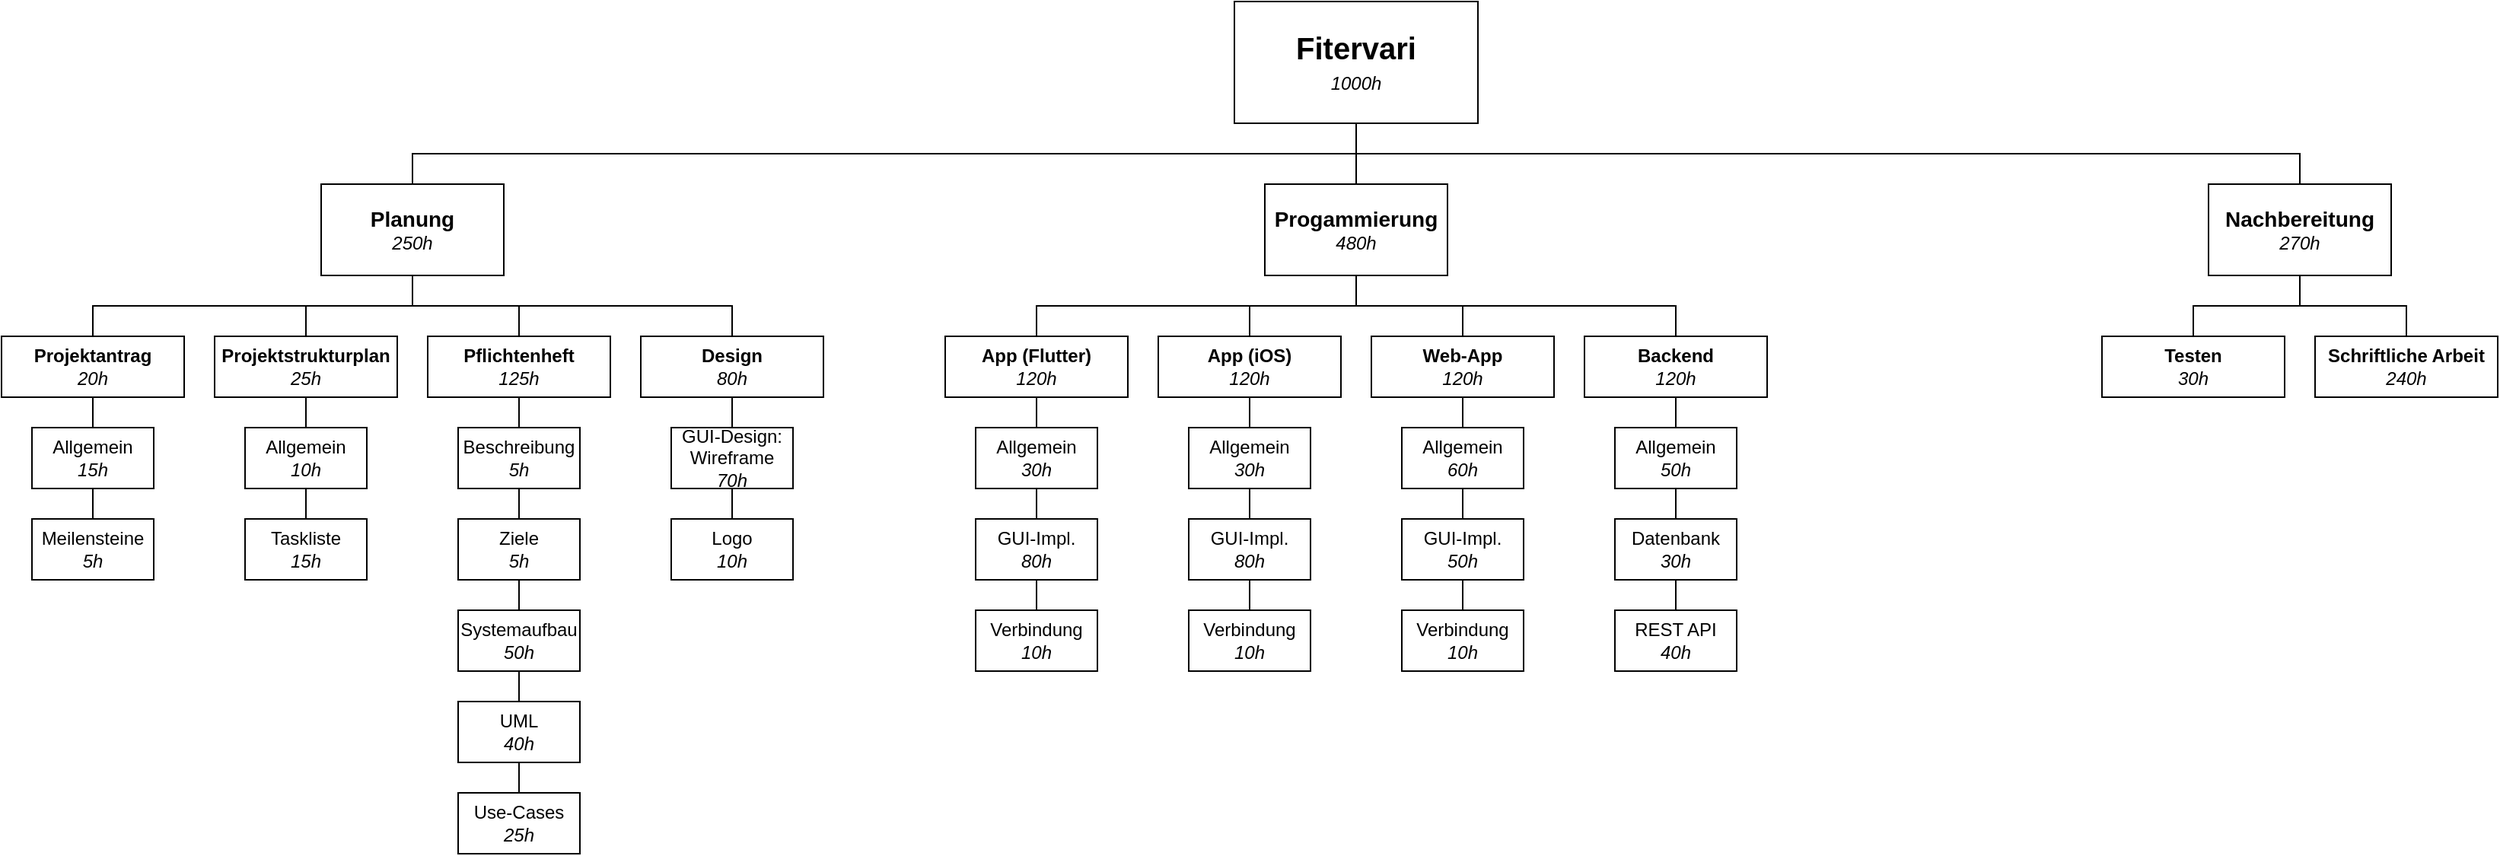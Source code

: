 <mxfile version="14.8.3" type="google"><diagram id="skAGfdwhyqqth4NwuzTC" name="Page-1"><mxGraphModel dx="2115" dy="655" grid="1" gridSize="10" guides="1" tooltips="1" connect="1" arrows="1" fold="1" page="0" pageScale="1" pageWidth="827" pageHeight="1169" math="0" shadow="0"><root><mxCell id="0"/><mxCell id="1" parent="0"/><mxCell id="gD9Qu-p184vlqVyI9aJP-77" style="edgeStyle=orthogonalEdgeStyle;rounded=0;orthogonalLoop=1;jettySize=auto;html=1;endArrow=none;endFill=0;" parent="1" source="gD9Qu-p184vlqVyI9aJP-6" target="gD9Qu-p184vlqVyI9aJP-16" edge="1"><mxGeometry relative="1" as="geometry"/></mxCell><mxCell id="gD9Qu-p184vlqVyI9aJP-114" style="edgeStyle=orthogonalEdgeStyle;rounded=0;orthogonalLoop=1;jettySize=auto;html=1;endArrow=none;endFill=0;" parent="1" source="gD9Qu-p184vlqVyI9aJP-6" target="gD9Qu-p184vlqVyI9aJP-60" edge="1"><mxGeometry relative="1" as="geometry"><Array as="points"><mxPoint x="460" y="160"/><mxPoint x="1080" y="160"/></Array></mxGeometry></mxCell><mxCell id="gD9Qu-p184vlqVyI9aJP-115" style="edgeStyle=orthogonalEdgeStyle;rounded=0;orthogonalLoop=1;jettySize=auto;html=1;endArrow=none;endFill=0;" parent="1" source="gD9Qu-p184vlqVyI9aJP-6" target="gD9Qu-p184vlqVyI9aJP-11" edge="1"><mxGeometry relative="1" as="geometry"><Array as="points"><mxPoint x="460" y="160"/><mxPoint x="-160" y="160"/></Array></mxGeometry></mxCell><mxCell id="gD9Qu-p184vlqVyI9aJP-6" value="&lt;span style=&quot;font-size: 20px&quot;&gt;Fitervari&lt;/span&gt;&lt;br style=&quot;font-size: 16px&quot;&gt;&lt;span style=&quot;font-weight: normal&quot;&gt;&lt;i&gt;&lt;font style=&quot;font-size: 12px&quot;&gt;1000h&lt;/font&gt;&lt;/i&gt;&lt;/span&gt;" style="rounded=0;whiteSpace=wrap;html=1;fontStyle=1;fontSize=16;" parent="1" vertex="1"><mxGeometry x="380" y="60" width="160" height="80" as="geometry"/></mxCell><mxCell id="g8_PnkC0aQA7dOQbfS48-27" style="edgeStyle=orthogonalEdgeStyle;rounded=0;orthogonalLoop=1;jettySize=auto;html=1;endArrow=none;endFill=0;" parent="1" source="gD9Qu-p184vlqVyI9aJP-11" target="gD9Qu-p184vlqVyI9aJP-23" edge="1"><mxGeometry relative="1" as="geometry"><Array as="points"><mxPoint x="-160" y="260"/><mxPoint x="-370" y="260"/></Array></mxGeometry></mxCell><mxCell id="g8_PnkC0aQA7dOQbfS48-28" style="edgeStyle=orthogonalEdgeStyle;rounded=0;orthogonalLoop=1;jettySize=auto;html=1;endArrow=none;endFill=0;" parent="1" source="gD9Qu-p184vlqVyI9aJP-11" target="gD9Qu-p184vlqVyI9aJP-25" edge="1"><mxGeometry relative="1" as="geometry"/></mxCell><mxCell id="g8_PnkC0aQA7dOQbfS48-29" style="edgeStyle=orthogonalEdgeStyle;rounded=0;orthogonalLoop=1;jettySize=auto;html=1;endArrow=none;endFill=0;" parent="1" source="gD9Qu-p184vlqVyI9aJP-11" target="gD9Qu-p184vlqVyI9aJP-29" edge="1"><mxGeometry relative="1" as="geometry"/></mxCell><mxCell id="g8_PnkC0aQA7dOQbfS48-30" style="edgeStyle=orthogonalEdgeStyle;rounded=0;orthogonalLoop=1;jettySize=auto;html=1;endArrow=none;endFill=0;" parent="1" source="gD9Qu-p184vlqVyI9aJP-11" target="gD9Qu-p184vlqVyI9aJP-68" edge="1"><mxGeometry relative="1" as="geometry"><Array as="points"><mxPoint x="-160" y="260"/><mxPoint x="50" y="260"/></Array></mxGeometry></mxCell><mxCell id="gD9Qu-p184vlqVyI9aJP-11" value="&lt;font style=&quot;font-size: 14px&quot;&gt;Planung&lt;/font&gt;&lt;br&gt;&lt;span style=&quot;font-weight: normal&quot;&gt;&lt;i&gt;250h&lt;/i&gt;&lt;/span&gt;" style="rounded=0;whiteSpace=wrap;html=1;fontStyle=1" parent="1" vertex="1"><mxGeometry x="-220" y="180" width="120" height="60" as="geometry"/></mxCell><mxCell id="gD9Qu-p184vlqVyI9aJP-106" style="edgeStyle=orthogonalEdgeStyle;rounded=0;orthogonalLoop=1;jettySize=auto;html=1;endArrow=none;endFill=0;" parent="1" source="gD9Qu-p184vlqVyI9aJP-16" target="gD9Qu-p184vlqVyI9aJP-31" edge="1"><mxGeometry relative="1" as="geometry"><Array as="points"><mxPoint x="460" y="260"/><mxPoint x="250" y="260"/></Array></mxGeometry></mxCell><mxCell id="gD9Qu-p184vlqVyI9aJP-107" style="edgeStyle=orthogonalEdgeStyle;rounded=0;orthogonalLoop=1;jettySize=auto;html=1;endArrow=none;endFill=0;" parent="1" source="gD9Qu-p184vlqVyI9aJP-16" target="gD9Qu-p184vlqVyI9aJP-35" edge="1"><mxGeometry relative="1" as="geometry"/></mxCell><mxCell id="gD9Qu-p184vlqVyI9aJP-108" style="edgeStyle=orthogonalEdgeStyle;rounded=0;orthogonalLoop=1;jettySize=auto;html=1;endArrow=none;endFill=0;" parent="1" source="gD9Qu-p184vlqVyI9aJP-16" target="gD9Qu-p184vlqVyI9aJP-33" edge="1"><mxGeometry relative="1" as="geometry"/></mxCell><mxCell id="gD9Qu-p184vlqVyI9aJP-109" style="edgeStyle=orthogonalEdgeStyle;rounded=0;orthogonalLoop=1;jettySize=auto;html=1;endArrow=none;endFill=0;" parent="1" source="gD9Qu-p184vlqVyI9aJP-16" target="gD9Qu-p184vlqVyI9aJP-79" edge="1"><mxGeometry relative="1" as="geometry"><Array as="points"><mxPoint x="460" y="260"/><mxPoint x="670" y="260"/></Array></mxGeometry></mxCell><mxCell id="gD9Qu-p184vlqVyI9aJP-16" value="&lt;font style=&quot;font-size: 14px&quot;&gt;Progammierung&lt;/font&gt;&lt;br&gt;&lt;span style=&quot;font-weight: normal&quot;&gt;&lt;i&gt;480h&lt;/i&gt;&lt;/span&gt;" style="rounded=0;whiteSpace=wrap;html=1;fontStyle=1" parent="1" vertex="1"><mxGeometry x="400" y="180" width="120" height="60" as="geometry"/></mxCell><mxCell id="gD9Qu-p184vlqVyI9aJP-23" value="&lt;span&gt;Projektantrag&lt;br&gt;&lt;i style=&quot;font-weight: normal&quot;&gt;20h&lt;/i&gt;&lt;br&gt;&lt;/span&gt;" style="rounded=0;whiteSpace=wrap;html=1;fontStyle=1" parent="1" vertex="1"><mxGeometry x="-430" y="280" width="120" height="40" as="geometry"/></mxCell><mxCell id="g8_PnkC0aQA7dOQbfS48-9" style="edgeStyle=orthogonalEdgeStyle;rounded=0;orthogonalLoop=1;jettySize=auto;html=1;endArrow=none;endFill=0;" parent="1" source="gD9Qu-p184vlqVyI9aJP-25" target="g8_PnkC0aQA7dOQbfS48-8" edge="1"><mxGeometry relative="1" as="geometry"/></mxCell><mxCell id="gD9Qu-p184vlqVyI9aJP-25" value="&lt;span&gt;Projektstrukturplan&lt;br&gt;&lt;i style=&quot;font-weight: normal&quot;&gt;25h&lt;/i&gt;&lt;br&gt;&lt;/span&gt;" style="rounded=0;whiteSpace=wrap;html=1;fontStyle=1" parent="1" vertex="1"><mxGeometry x="-290" y="280" width="120" height="40" as="geometry"/></mxCell><mxCell id="g8_PnkC0aQA7dOQbfS48-6" style="edgeStyle=orthogonalEdgeStyle;rounded=0;orthogonalLoop=1;jettySize=auto;html=1;endArrow=none;endFill=0;" parent="1" source="gD9Qu-p184vlqVyI9aJP-27" target="g8_PnkC0aQA7dOQbfS48-5" edge="1"><mxGeometry relative="1" as="geometry"/></mxCell><mxCell id="gD9Qu-p184vlqVyI9aJP-27" value="&lt;span&gt;Meilensteine&lt;br&gt;&lt;i&gt;5h&lt;/i&gt;&lt;br&gt;&lt;/span&gt;" style="rounded=0;whiteSpace=wrap;html=1;" parent="1" vertex="1"><mxGeometry x="-410" y="400" width="80" height="40" as="geometry"/></mxCell><mxCell id="gD9Qu-p184vlqVyI9aJP-28" value="" style="edgeStyle=orthogonalEdgeStyle;rounded=0;orthogonalLoop=1;jettySize=auto;html=1;endArrow=none;endFill=0;" parent="1" source="gD9Qu-p184vlqVyI9aJP-29" target="gD9Qu-p184vlqVyI9aJP-63" edge="1"><mxGeometry relative="1" as="geometry"/></mxCell><mxCell id="gD9Qu-p184vlqVyI9aJP-29" value="&lt;span&gt;Pflichtenheft&lt;br&gt;&lt;i style=&quot;font-weight: normal&quot;&gt;125h&lt;/i&gt;&lt;br&gt;&lt;/span&gt;" style="rounded=0;whiteSpace=wrap;html=1;fontStyle=1" parent="1" vertex="1"><mxGeometry x="-150" y="280" width="120" height="40" as="geometry"/></mxCell><mxCell id="g8_PnkC0aQA7dOQbfS48-16" style="edgeStyle=orthogonalEdgeStyle;rounded=0;orthogonalLoop=1;jettySize=auto;html=1;endArrow=none;endFill=0;" parent="1" source="gD9Qu-p184vlqVyI9aJP-31" target="g8_PnkC0aQA7dOQbfS48-11" edge="1"><mxGeometry relative="1" as="geometry"/></mxCell><mxCell id="gD9Qu-p184vlqVyI9aJP-31" value="App (Flutter)&lt;br&gt;&lt;span style=&quot;font-weight: normal&quot;&gt;&lt;i&gt;120h&lt;/i&gt;&lt;/span&gt;" style="rounded=0;whiteSpace=wrap;html=1;fontStyle=1" parent="1" vertex="1"><mxGeometry x="190" y="280" width="120" height="40" as="geometry"/></mxCell><mxCell id="gD9Qu-p184vlqVyI9aJP-33" value="Web-App&lt;br&gt;&lt;span style=&quot;font-weight: normal&quot;&gt;&lt;i&gt;120h&lt;/i&gt;&lt;/span&gt;" style="rounded=0;whiteSpace=wrap;html=1;fontStyle=1" parent="1" vertex="1"><mxGeometry x="470" y="280" width="120" height="40" as="geometry"/></mxCell><mxCell id="gD9Qu-p184vlqVyI9aJP-35" value="App (iOS)&lt;br&gt;&lt;span style=&quot;font-weight: normal&quot;&gt;&lt;i&gt;120h&lt;/i&gt;&lt;/span&gt;" style="rounded=0;whiteSpace=wrap;html=1;fontStyle=1" parent="1" vertex="1"><mxGeometry x="330" y="280" width="120" height="40" as="geometry"/></mxCell><mxCell id="gD9Qu-p184vlqVyI9aJP-103" value="" style="edgeStyle=orthogonalEdgeStyle;rounded=0;orthogonalLoop=1;jettySize=auto;html=1;endArrow=none;endFill=0;" parent="1" source="gD9Qu-p184vlqVyI9aJP-55" target="gD9Qu-p184vlqVyI9aJP-102" edge="1"><mxGeometry relative="1" as="geometry"/></mxCell><mxCell id="gD9Qu-p184vlqVyI9aJP-55" value="UML&lt;br&gt;&lt;i&gt;40h&lt;/i&gt;" style="rounded=0;whiteSpace=wrap;html=1;" parent="1" vertex="1"><mxGeometry x="-130" y="520" width="80" height="40" as="geometry"/></mxCell><mxCell id="gD9Qu-p184vlqVyI9aJP-111" style="edgeStyle=orthogonalEdgeStyle;rounded=0;orthogonalLoop=1;jettySize=auto;html=1;endArrow=none;endFill=0;" parent="1" source="gD9Qu-p184vlqVyI9aJP-60" target="gD9Qu-p184vlqVyI9aJP-110" edge="1"><mxGeometry relative="1" as="geometry"/></mxCell><mxCell id="g8_PnkC0aQA7dOQbfS48-26" style="edgeStyle=orthogonalEdgeStyle;rounded=0;orthogonalLoop=1;jettySize=auto;html=1;endArrow=none;endFill=0;" parent="1" source="gD9Qu-p184vlqVyI9aJP-60" target="g8_PnkC0aQA7dOQbfS48-25" edge="1"><mxGeometry relative="1" as="geometry"/></mxCell><mxCell id="gD9Qu-p184vlqVyI9aJP-60" value="&lt;font&gt;&lt;span style=&quot;font-size: 14px&quot;&gt;Nachbereitung&lt;/span&gt;&lt;br&gt;&lt;span style=&quot;font-weight: normal&quot;&gt;&lt;i&gt;&lt;font style=&quot;font-size: 12px&quot;&gt;270h&lt;/font&gt;&lt;/i&gt;&lt;/span&gt;&lt;br&gt;&lt;/font&gt;" style="rounded=0;whiteSpace=wrap;html=1;fontStyle=1" parent="1" vertex="1"><mxGeometry x="1020" y="180" width="120" height="60" as="geometry"/></mxCell><mxCell id="gD9Qu-p184vlqVyI9aJP-61" value="&lt;span&gt;Taskliste&lt;br&gt;&lt;i&gt;15h&lt;/i&gt;&lt;br&gt;&lt;/span&gt;" style="rounded=0;whiteSpace=wrap;html=1;" parent="1" vertex="1"><mxGeometry x="-270" y="400" width="80" height="40" as="geometry"/></mxCell><mxCell id="gD9Qu-p184vlqVyI9aJP-99" style="edgeStyle=orthogonalEdgeStyle;rounded=0;orthogonalLoop=1;jettySize=auto;html=1;endArrow=none;endFill=0;" parent="1" source="gD9Qu-p184vlqVyI9aJP-63" target="gD9Qu-p184vlqVyI9aJP-98" edge="1"><mxGeometry relative="1" as="geometry"/></mxCell><mxCell id="gD9Qu-p184vlqVyI9aJP-63" value="Beschreibung&lt;br&gt;&lt;i&gt;5h&lt;/i&gt;" style="rounded=0;whiteSpace=wrap;html=1;" parent="1" vertex="1"><mxGeometry x="-130" y="340" width="80" height="40" as="geometry"/></mxCell><mxCell id="gD9Qu-p184vlqVyI9aJP-68" value="&lt;span&gt;Design&lt;br&gt;&lt;i style=&quot;font-weight: normal&quot;&gt;80h&lt;/i&gt;&lt;br&gt;&lt;/span&gt;" style="rounded=0;whiteSpace=wrap;html=1;fontStyle=1" parent="1" vertex="1"><mxGeometry x="-10" y="280" width="120" height="40" as="geometry"/></mxCell><mxCell id="gD9Qu-p184vlqVyI9aJP-79" value="Backend&lt;br&gt;&lt;span style=&quot;font-weight: normal&quot;&gt;&lt;i&gt;120h&lt;/i&gt;&lt;/span&gt;" style="rounded=0;whiteSpace=wrap;html=1;fontStyle=1" parent="1" vertex="1"><mxGeometry x="610" y="280" width="120" height="40" as="geometry"/></mxCell><mxCell id="gD9Qu-p184vlqVyI9aJP-97" style="edgeStyle=orthogonalEdgeStyle;rounded=0;orthogonalLoop=1;jettySize=auto;html=1;endArrow=none;endFill=0;" parent="1" source="gD9Qu-p184vlqVyI9aJP-68" target="gD9Qu-p184vlqVyI9aJP-94" edge="1"><mxGeometry relative="1" as="geometry"><mxPoint x="50" y="380" as="sourcePoint"/></mxGeometry></mxCell><mxCell id="gD9Qu-p184vlqVyI9aJP-117" value="" style="edgeStyle=orthogonalEdgeStyle;rounded=0;orthogonalLoop=1;jettySize=auto;html=1;endArrow=none;endFill=0;" parent="1" source="gD9Qu-p184vlqVyI9aJP-94" target="gD9Qu-p184vlqVyI9aJP-116" edge="1"><mxGeometry relative="1" as="geometry"/></mxCell><mxCell id="gD9Qu-p184vlqVyI9aJP-94" value="&lt;span&gt;GUI-Design: Wireframe&lt;br&gt;&lt;i&gt;70h&lt;/i&gt;&lt;br&gt;&lt;/span&gt;" style="rounded=0;whiteSpace=wrap;html=1;" parent="1" vertex="1"><mxGeometry x="10" y="340" width="80" height="40" as="geometry"/></mxCell><mxCell id="g8_PnkC0aQA7dOQbfS48-2" style="edgeStyle=orthogonalEdgeStyle;rounded=0;orthogonalLoop=1;jettySize=auto;html=1;endArrow=none;endFill=0;" parent="1" source="gD9Qu-p184vlqVyI9aJP-98" target="g8_PnkC0aQA7dOQbfS48-1" edge="1"><mxGeometry relative="1" as="geometry"/></mxCell><mxCell id="gD9Qu-p184vlqVyI9aJP-98" value="Ziele&lt;br&gt;&lt;i&gt;5h&lt;/i&gt;" style="rounded=0;whiteSpace=wrap;html=1;" parent="1" vertex="1"><mxGeometry x="-130" y="400" width="80" height="40" as="geometry"/></mxCell><mxCell id="gD9Qu-p184vlqVyI9aJP-102" value="Use-Cases&lt;br&gt;&lt;i&gt;25h&lt;/i&gt;" style="rounded=0;whiteSpace=wrap;html=1;" parent="1" vertex="1"><mxGeometry x="-130" y="580" width="80" height="40" as="geometry"/></mxCell><mxCell id="gD9Qu-p184vlqVyI9aJP-110" value="Schriftliche Arbeit&lt;br&gt;&lt;span style=&quot;font-weight: normal&quot;&gt;&lt;i&gt;240h&lt;/i&gt;&lt;/span&gt;" style="rounded=0;whiteSpace=wrap;html=1;fontStyle=1" parent="1" vertex="1"><mxGeometry x="1090" y="280" width="120" height="40" as="geometry"/></mxCell><mxCell id="gD9Qu-p184vlqVyI9aJP-116" value="&lt;span&gt;Logo&lt;br&gt;&lt;i&gt;10h&lt;/i&gt;&lt;br&gt;&lt;/span&gt;" style="rounded=0;whiteSpace=wrap;html=1;" parent="1" vertex="1"><mxGeometry x="10" y="400" width="80" height="40" as="geometry"/></mxCell><mxCell id="qFuQQteZI-hu2IMaVbQ9-5" style="edgeStyle=orthogonalEdgeStyle;rounded=0;orthogonalLoop=1;jettySize=auto;html=1;endArrow=none;endFill=0;" parent="1" source="qFuQQteZI-hu2IMaVbQ9-2" target="qFuQQteZI-hu2IMaVbQ9-4" edge="1"><mxGeometry relative="1" as="geometry"/></mxCell><mxCell id="qFuQQteZI-hu2IMaVbQ9-2" value="GUI-Impl.&lt;br&gt;&lt;i&gt;80h&lt;/i&gt;" style="rounded=0;whiteSpace=wrap;html=1;" parent="1" vertex="1"><mxGeometry x="210" y="400" width="80" height="40" as="geometry"/></mxCell><mxCell id="qFuQQteZI-hu2IMaVbQ9-4" value="Verbindung&lt;br&gt;&lt;i&gt;10h&lt;/i&gt;" style="rounded=0;whiteSpace=wrap;html=1;" parent="1" vertex="1"><mxGeometry x="210" y="460" width="80" height="40" as="geometry"/></mxCell><mxCell id="qFuQQteZI-hu2IMaVbQ9-7" style="edgeStyle=orthogonalEdgeStyle;rounded=0;orthogonalLoop=1;jettySize=auto;html=1;endArrow=none;endFill=0;" parent="1" source="qFuQQteZI-hu2IMaVbQ9-8" target="qFuQQteZI-hu2IMaVbQ9-9" edge="1"><mxGeometry relative="1" as="geometry"/></mxCell><mxCell id="qFuQQteZI-hu2IMaVbQ9-8" value="GUI-Impl.&lt;br&gt;&lt;i&gt;80h&lt;/i&gt;" style="rounded=0;whiteSpace=wrap;html=1;" parent="1" vertex="1"><mxGeometry x="350" y="400" width="80" height="40" as="geometry"/></mxCell><mxCell id="qFuQQteZI-hu2IMaVbQ9-9" value="Verbindung&lt;br&gt;&lt;i&gt;10h&lt;/i&gt;" style="rounded=0;whiteSpace=wrap;html=1;" parent="1" vertex="1"><mxGeometry x="350" y="460" width="80" height="40" as="geometry"/></mxCell><mxCell id="qFuQQteZI-hu2IMaVbQ9-12" style="edgeStyle=orthogonalEdgeStyle;rounded=0;orthogonalLoop=1;jettySize=auto;html=1;endArrow=none;endFill=0;" parent="1" source="qFuQQteZI-hu2IMaVbQ9-13" target="qFuQQteZI-hu2IMaVbQ9-14" edge="1"><mxGeometry relative="1" as="geometry"/></mxCell><mxCell id="qFuQQteZI-hu2IMaVbQ9-13" value="GUI-Impl.&lt;br&gt;&lt;i&gt;50h&lt;/i&gt;" style="rounded=0;whiteSpace=wrap;html=1;" parent="1" vertex="1"><mxGeometry x="490" y="400" width="80" height="40" as="geometry"/></mxCell><mxCell id="qFuQQteZI-hu2IMaVbQ9-14" value="Verbindung&lt;br&gt;&lt;i&gt;10h&lt;/i&gt;" style="rounded=0;whiteSpace=wrap;html=1;" parent="1" vertex="1"><mxGeometry x="490" y="460" width="80" height="40" as="geometry"/></mxCell><mxCell id="qFuQQteZI-hu2IMaVbQ9-16" style="edgeStyle=orthogonalEdgeStyle;rounded=0;orthogonalLoop=1;jettySize=auto;html=1;endArrow=none;endFill=0;" parent="1" source="qFuQQteZI-hu2IMaVbQ9-17" target="qFuQQteZI-hu2IMaVbQ9-18" edge="1"><mxGeometry relative="1" as="geometry"/></mxCell><mxCell id="qFuQQteZI-hu2IMaVbQ9-17" value="Datenbank&lt;br&gt;&lt;i&gt;30h&lt;/i&gt;" style="rounded=0;whiteSpace=wrap;html=1;" parent="1" vertex="1"><mxGeometry x="630" y="400" width="80" height="40" as="geometry"/></mxCell><mxCell id="qFuQQteZI-hu2IMaVbQ9-18" value="REST API&lt;br&gt;&lt;i&gt;40h&lt;/i&gt;" style="rounded=0;whiteSpace=wrap;html=1;" parent="1" vertex="1"><mxGeometry x="630" y="460" width="80" height="40" as="geometry"/></mxCell><mxCell id="g8_PnkC0aQA7dOQbfS48-3" style="edgeStyle=orthogonalEdgeStyle;rounded=0;orthogonalLoop=1;jettySize=auto;html=1;endArrow=none;endFill=0;" parent="1" source="g8_PnkC0aQA7dOQbfS48-1" target="gD9Qu-p184vlqVyI9aJP-55" edge="1"><mxGeometry relative="1" as="geometry"/></mxCell><mxCell id="g8_PnkC0aQA7dOQbfS48-1" value="Systemaufbau&lt;br&gt;&lt;i&gt;50h&lt;/i&gt;" style="rounded=0;whiteSpace=wrap;html=1;" parent="1" vertex="1"><mxGeometry x="-130" y="460" width="80" height="40" as="geometry"/></mxCell><mxCell id="g8_PnkC0aQA7dOQbfS48-7" style="edgeStyle=orthogonalEdgeStyle;rounded=0;orthogonalLoop=1;jettySize=auto;html=1;endArrow=none;endFill=0;" parent="1" source="g8_PnkC0aQA7dOQbfS48-5" target="gD9Qu-p184vlqVyI9aJP-23" edge="1"><mxGeometry relative="1" as="geometry"/></mxCell><mxCell id="g8_PnkC0aQA7dOQbfS48-5" value="&lt;span&gt;Allgemein&lt;br&gt;&lt;i&gt;15h&lt;/i&gt;&lt;br&gt;&lt;/span&gt;" style="rounded=0;whiteSpace=wrap;html=1;" parent="1" vertex="1"><mxGeometry x="-410" y="340" width="80" height="40" as="geometry"/></mxCell><mxCell id="g8_PnkC0aQA7dOQbfS48-10" style="edgeStyle=orthogonalEdgeStyle;rounded=0;orthogonalLoop=1;jettySize=auto;html=1;endArrow=none;endFill=0;" parent="1" source="g8_PnkC0aQA7dOQbfS48-8" target="gD9Qu-p184vlqVyI9aJP-61" edge="1"><mxGeometry relative="1" as="geometry"/></mxCell><mxCell id="g8_PnkC0aQA7dOQbfS48-8" value="&lt;span&gt;Allgemein&lt;br&gt;&lt;i&gt;10h&lt;/i&gt;&lt;br&gt;&lt;/span&gt;" style="rounded=0;whiteSpace=wrap;html=1;" parent="1" vertex="1"><mxGeometry x="-270" y="340" width="80" height="40" as="geometry"/></mxCell><mxCell id="g8_PnkC0aQA7dOQbfS48-24" style="edgeStyle=orthogonalEdgeStyle;rounded=0;orthogonalLoop=1;jettySize=auto;html=1;endArrow=none;endFill=0;" parent="1" source="g8_PnkC0aQA7dOQbfS48-11" target="qFuQQteZI-hu2IMaVbQ9-2" edge="1"><mxGeometry relative="1" as="geometry"/></mxCell><mxCell id="g8_PnkC0aQA7dOQbfS48-11" value="&lt;span&gt;Allgemein&lt;br&gt;&lt;i&gt;30h&lt;/i&gt;&lt;br&gt;&lt;/span&gt;" style="rounded=0;whiteSpace=wrap;html=1;" parent="1" vertex="1"><mxGeometry x="210" y="340" width="80" height="40" as="geometry"/></mxCell><mxCell id="g8_PnkC0aQA7dOQbfS48-17" style="edgeStyle=orthogonalEdgeStyle;rounded=0;orthogonalLoop=1;jettySize=auto;html=1;endArrow=none;endFill=0;" parent="1" source="g8_PnkC0aQA7dOQbfS48-13" target="gD9Qu-p184vlqVyI9aJP-35" edge="1"><mxGeometry relative="1" as="geometry"/></mxCell><mxCell id="g8_PnkC0aQA7dOQbfS48-22" style="edgeStyle=orthogonalEdgeStyle;rounded=0;orthogonalLoop=1;jettySize=auto;html=1;endArrow=none;endFill=0;" parent="1" source="g8_PnkC0aQA7dOQbfS48-13" target="qFuQQteZI-hu2IMaVbQ9-8" edge="1"><mxGeometry relative="1" as="geometry"/></mxCell><mxCell id="g8_PnkC0aQA7dOQbfS48-13" value="&lt;span&gt;Allgemein&lt;br&gt;&lt;i&gt;30h&lt;/i&gt;&lt;br&gt;&lt;/span&gt;" style="rounded=0;whiteSpace=wrap;html=1;" parent="1" vertex="1"><mxGeometry x="350" y="340" width="80" height="40" as="geometry"/></mxCell><mxCell id="g8_PnkC0aQA7dOQbfS48-18" style="edgeStyle=orthogonalEdgeStyle;rounded=0;orthogonalLoop=1;jettySize=auto;html=1;entryX=0.5;entryY=1;entryDx=0;entryDy=0;endArrow=none;endFill=0;" parent="1" source="g8_PnkC0aQA7dOQbfS48-14" target="gD9Qu-p184vlqVyI9aJP-33" edge="1"><mxGeometry relative="1" as="geometry"/></mxCell><mxCell id="g8_PnkC0aQA7dOQbfS48-21" style="edgeStyle=orthogonalEdgeStyle;rounded=0;orthogonalLoop=1;jettySize=auto;html=1;endArrow=none;endFill=0;" parent="1" source="g8_PnkC0aQA7dOQbfS48-14" target="qFuQQteZI-hu2IMaVbQ9-13" edge="1"><mxGeometry relative="1" as="geometry"/></mxCell><mxCell id="g8_PnkC0aQA7dOQbfS48-14" value="&lt;span&gt;Allgemein&lt;br&gt;&lt;i&gt;60h&lt;/i&gt;&lt;br&gt;&lt;/span&gt;" style="rounded=0;whiteSpace=wrap;html=1;" parent="1" vertex="1"><mxGeometry x="490" y="340" width="80" height="40" as="geometry"/></mxCell><mxCell id="g8_PnkC0aQA7dOQbfS48-19" style="edgeStyle=orthogonalEdgeStyle;rounded=0;orthogonalLoop=1;jettySize=auto;html=1;endArrow=none;endFill=0;" parent="1" source="g8_PnkC0aQA7dOQbfS48-15" target="gD9Qu-p184vlqVyI9aJP-79" edge="1"><mxGeometry relative="1" as="geometry"/></mxCell><mxCell id="g8_PnkC0aQA7dOQbfS48-20" style="edgeStyle=orthogonalEdgeStyle;rounded=0;orthogonalLoop=1;jettySize=auto;html=1;endArrow=none;endFill=0;" parent="1" source="g8_PnkC0aQA7dOQbfS48-15" target="qFuQQteZI-hu2IMaVbQ9-17" edge="1"><mxGeometry relative="1" as="geometry"/></mxCell><mxCell id="g8_PnkC0aQA7dOQbfS48-15" value="&lt;span&gt;Allgemein&lt;br&gt;&lt;i&gt;50h&lt;/i&gt;&lt;br&gt;&lt;/span&gt;" style="rounded=0;whiteSpace=wrap;html=1;" parent="1" vertex="1"><mxGeometry x="630" y="340" width="80" height="40" as="geometry"/></mxCell><mxCell id="g8_PnkC0aQA7dOQbfS48-25" value="Testen&lt;br&gt;&lt;span style=&quot;font-weight: normal&quot;&gt;&lt;i&gt;30h&lt;/i&gt;&lt;/span&gt;" style="rounded=0;whiteSpace=wrap;html=1;fontStyle=1" parent="1" vertex="1"><mxGeometry x="950" y="280" width="120" height="40" as="geometry"/></mxCell></root></mxGraphModel></diagram></mxfile>